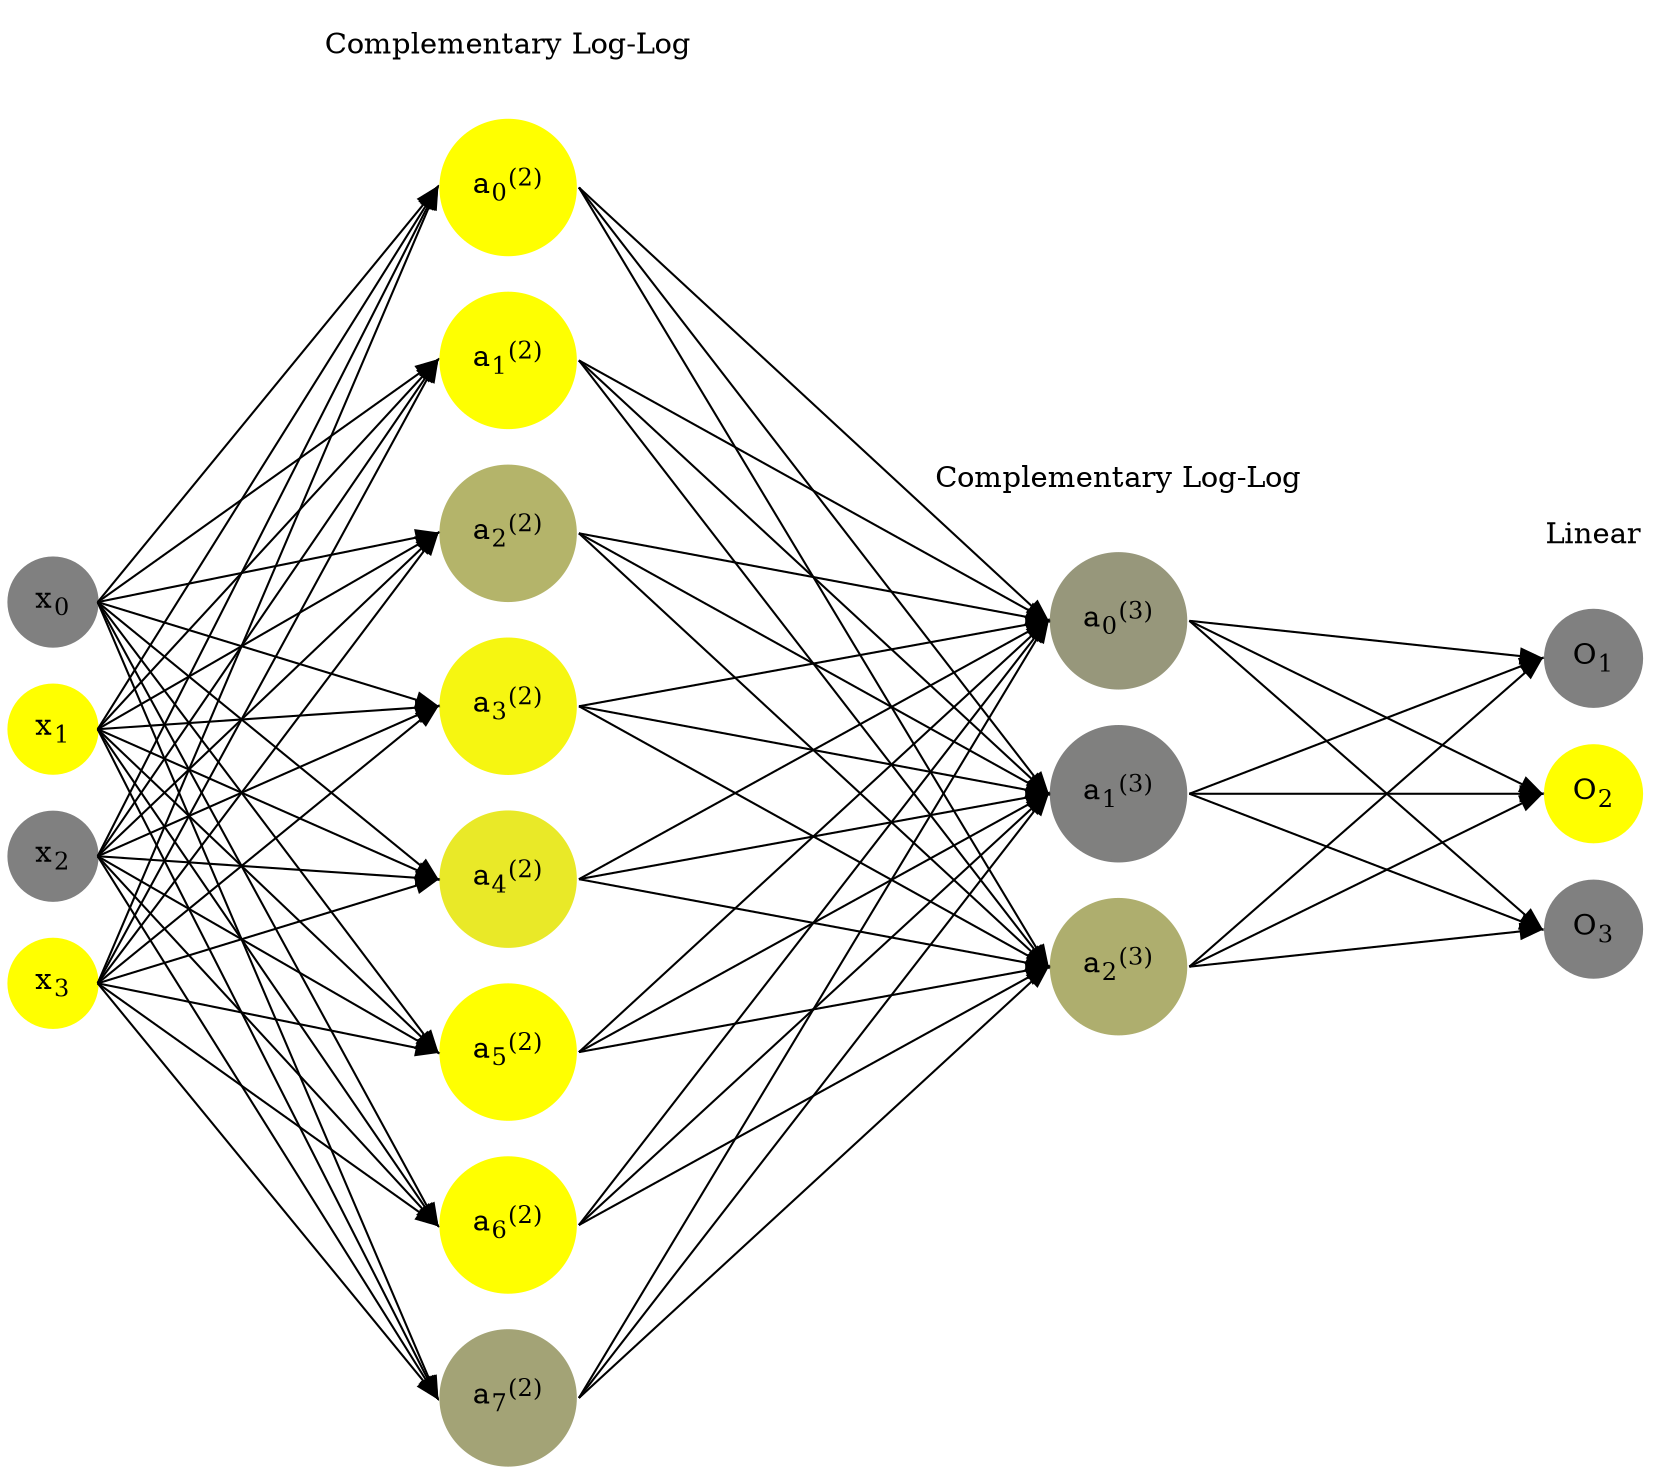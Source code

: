 digraph G {
	rankdir = LR;
	splines=false;
	edge[style=invis];
	ranksep= 1.4;
	{
	node [shape=circle, color="0.1667, 0.0, 0.5", style=filled, fillcolor="0.1667, 0.0, 0.5"];
	x0 [label=<x<sub>0</sub>>];
	}
	{
	node [shape=circle, color="0.1667, 1.0, 1.0", style=filled, fillcolor="0.1667, 1.0, 1.0"];
	x1 [label=<x<sub>1</sub>>];
	}
	{
	node [shape=circle, color="0.1667, 0.0, 0.5", style=filled, fillcolor="0.1667, 0.0, 0.5"];
	x2 [label=<x<sub>2</sub>>];
	}
	{
	node [shape=circle, color="0.1667, 1.0, 1.0", style=filled, fillcolor="0.1667, 1.0, 1.0"];
	x3 [label=<x<sub>3</sub>>];
	}
	{
	node [shape=circle, color="0.1667, 1.000000, 1.000000", style=filled, fillcolor="0.1667, 1.000000, 1.000000"];
	a02 [label=<a<sub>0</sub><sup>(2)</sup>>];
	}
	{
	node [shape=circle, color="0.1667, 0.992290, 0.996145", style=filled, fillcolor="0.1667, 0.992290, 0.996145"];
	a12 [label=<a<sub>1</sub><sup>(2)</sup>>];
	}
	{
	node [shape=circle, color="0.1667, 0.411800, 0.705900", style=filled, fillcolor="0.1667, 0.411800, 0.705900"];
	a22 [label=<a<sub>2</sub><sup>(2)</sup>>];
	}
	{
	node [shape=circle, color="0.1667, 0.927055, 0.963527", style=filled, fillcolor="0.1667, 0.927055, 0.963527"];
	a32 [label=<a<sub>3</sub><sup>(2)</sup>>];
	}
	{
	node [shape=circle, color="0.1667, 0.824778, 0.912389", style=filled, fillcolor="0.1667, 0.824778, 0.912389"];
	a42 [label=<a<sub>4</sub><sup>(2)</sup>>];
	}
	{
	node [shape=circle, color="0.1667, 0.994546, 0.997273", style=filled, fillcolor="0.1667, 0.994546, 0.997273"];
	a52 [label=<a<sub>5</sub><sup>(2)</sup>>];
	}
	{
	node [shape=circle, color="0.1667, 0.999926, 0.999963", style=filled, fillcolor="0.1667, 0.999926, 0.999963"];
	a62 [label=<a<sub>6</sub><sup>(2)</sup>>];
	}
	{
	node [shape=circle, color="0.1667, 0.278635, 0.639317", style=filled, fillcolor="0.1667, 0.278635, 0.639317"];
	a72 [label=<a<sub>7</sub><sup>(2)</sup>>];
	}
	{
	node [shape=circle, color="0.1667, 0.184132, 0.592066", style=filled, fillcolor="0.1667, 0.184132, 0.592066"];
	a03 [label=<a<sub>0</sub><sup>(3)</sup>>];
	}
	{
	node [shape=circle, color="0.1667, 0.001247, 0.500623", style=filled, fillcolor="0.1667, 0.001247, 0.500623"];
	a13 [label=<a<sub>1</sub><sup>(3)</sup>>];
	}
	{
	node [shape=circle, color="0.1667, 0.366576, 0.683288", style=filled, fillcolor="0.1667, 0.366576, 0.683288"];
	a23 [label=<a<sub>2</sub><sup>(3)</sup>>];
	}
	{
	node [shape=circle, color="0.1667, 0.0, 0.5", style=filled, fillcolor="0.1667, 0.0, 0.5"];
	O1 [label=<O<sub>1</sub>>];
	}
	{
	node [shape=circle, color="0.1667, 1.0, 1.0", style=filled, fillcolor="0.1667, 1.0, 1.0"];
	O2 [label=<O<sub>2</sub>>];
	}
	{
	node [shape=circle, color="0.1667, 0.0, 0.5", style=filled, fillcolor="0.1667, 0.0, 0.5"];
	O3 [label=<O<sub>3</sub>>];
	}
	{
	rank=same;
	x0->x1->x2->x3;
	}
	{
	rank=same;
	a02->a12->a22->a32->a42->a52->a62->a72;
	}
	{
	rank=same;
	a03->a13->a23;
	}
	{
	rank=same;
	O1->O2->O3;
	}
	l1 [shape=plaintext,label="Complementary Log-Log"];
	l1->a02;
	{rank=same; l1;a02};
	l2 [shape=plaintext,label="Complementary Log-Log"];
	l2->a03;
	{rank=same; l2;a03};
	l3 [shape=plaintext,label="Linear"];
	l3->O1;
	{rank=same; l3;O1};
edge[style=solid, tailport=e, headport=w];
	{x0;x1;x2;x3} -> {a02;a12;a22;a32;a42;a52;a62;a72};
	{a02;a12;a22;a32;a42;a52;a62;a72} -> {a03;a13;a23};
	{a03;a13;a23} -> {O1,O2,O3};
}